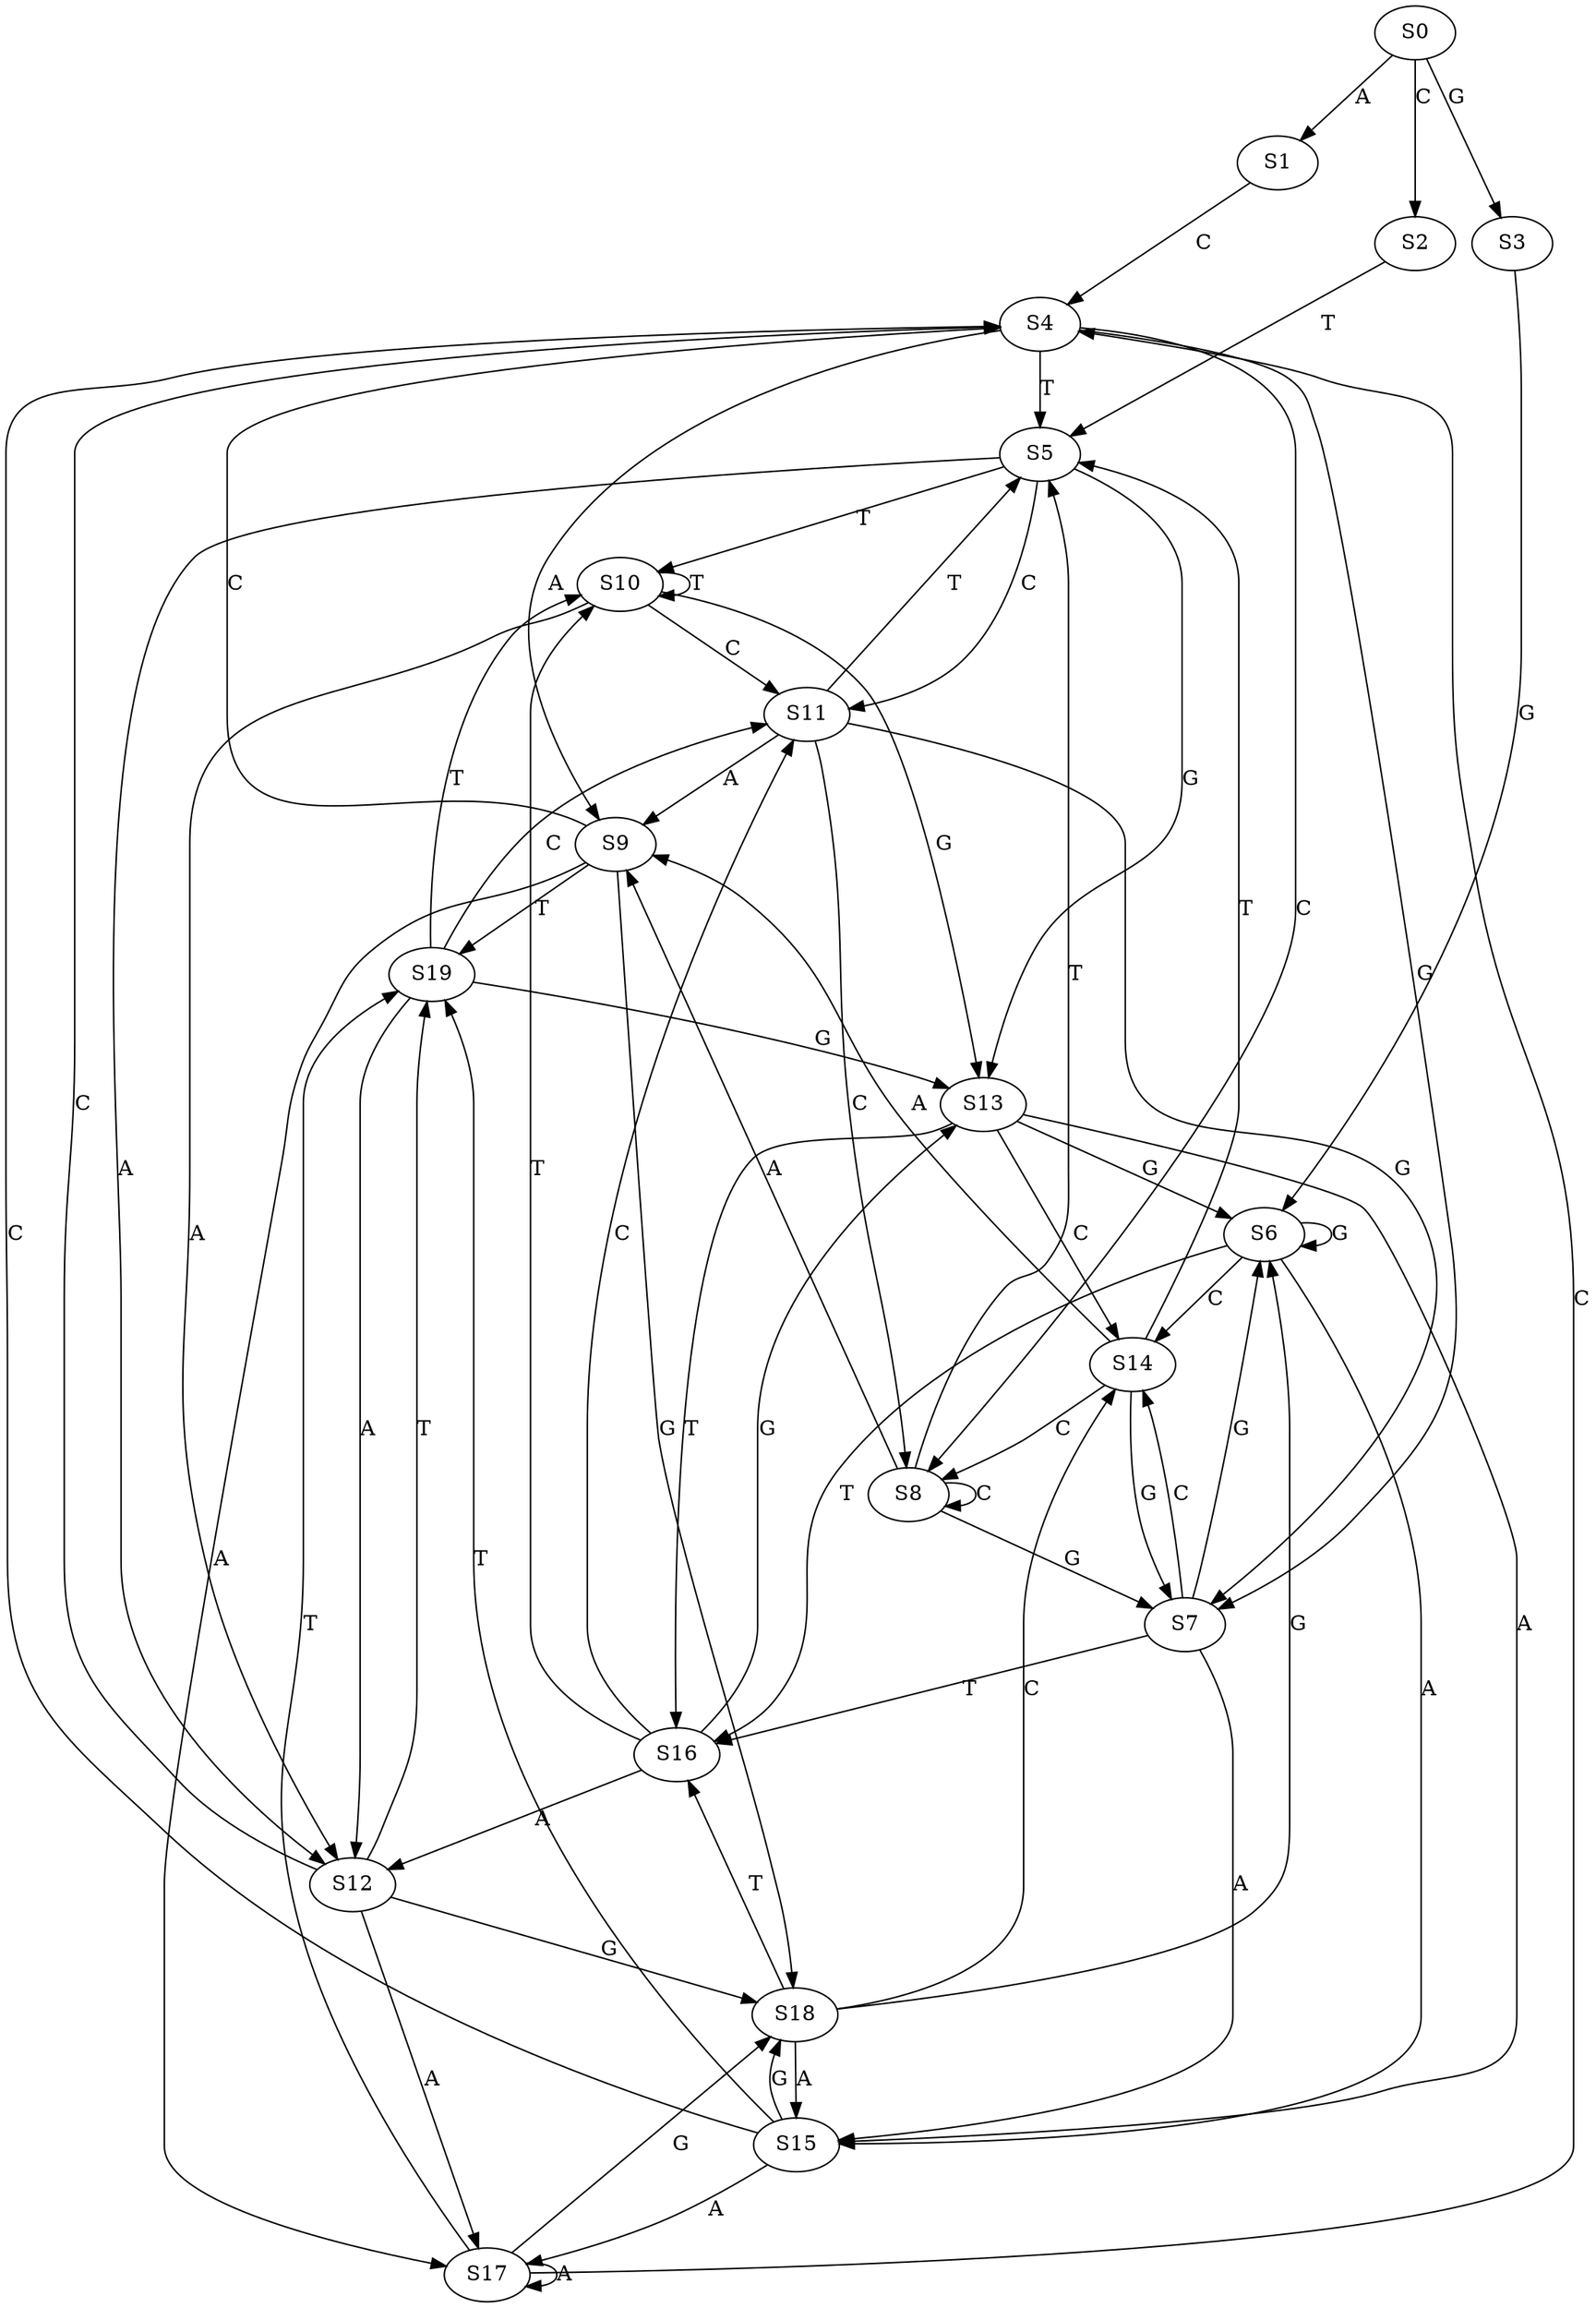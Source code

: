 strict digraph  {
	S0 -> S1 [ label = A ];
	S0 -> S2 [ label = C ];
	S0 -> S3 [ label = G ];
	S1 -> S4 [ label = C ];
	S2 -> S5 [ label = T ];
	S3 -> S6 [ label = G ];
	S4 -> S7 [ label = G ];
	S4 -> S5 [ label = T ];
	S4 -> S8 [ label = C ];
	S4 -> S9 [ label = A ];
	S5 -> S10 [ label = T ];
	S5 -> S11 [ label = C ];
	S5 -> S12 [ label = A ];
	S5 -> S13 [ label = G ];
	S6 -> S14 [ label = C ];
	S6 -> S6 [ label = G ];
	S6 -> S15 [ label = A ];
	S6 -> S16 [ label = T ];
	S7 -> S16 [ label = T ];
	S7 -> S6 [ label = G ];
	S7 -> S15 [ label = A ];
	S7 -> S14 [ label = C ];
	S8 -> S9 [ label = A ];
	S8 -> S8 [ label = C ];
	S8 -> S7 [ label = G ];
	S8 -> S5 [ label = T ];
	S9 -> S17 [ label = A ];
	S9 -> S4 [ label = C ];
	S9 -> S18 [ label = G ];
	S9 -> S19 [ label = T ];
	S10 -> S12 [ label = A ];
	S10 -> S10 [ label = T ];
	S10 -> S13 [ label = G ];
	S10 -> S11 [ label = C ];
	S11 -> S8 [ label = C ];
	S11 -> S9 [ label = A ];
	S11 -> S5 [ label = T ];
	S11 -> S7 [ label = G ];
	S12 -> S18 [ label = G ];
	S12 -> S4 [ label = C ];
	S12 -> S17 [ label = A ];
	S12 -> S19 [ label = T ];
	S13 -> S14 [ label = C ];
	S13 -> S6 [ label = G ];
	S13 -> S16 [ label = T ];
	S13 -> S15 [ label = A ];
	S14 -> S5 [ label = T ];
	S14 -> S9 [ label = A ];
	S14 -> S8 [ label = C ];
	S14 -> S7 [ label = G ];
	S15 -> S4 [ label = C ];
	S15 -> S17 [ label = A ];
	S15 -> S18 [ label = G ];
	S15 -> S19 [ label = T ];
	S16 -> S12 [ label = A ];
	S16 -> S13 [ label = G ];
	S16 -> S10 [ label = T ];
	S16 -> S11 [ label = C ];
	S17 -> S18 [ label = G ];
	S17 -> S17 [ label = A ];
	S17 -> S4 [ label = C ];
	S17 -> S19 [ label = T ];
	S18 -> S15 [ label = A ];
	S18 -> S16 [ label = T ];
	S18 -> S6 [ label = G ];
	S18 -> S14 [ label = C ];
	S19 -> S12 [ label = A ];
	S19 -> S11 [ label = C ];
	S19 -> S10 [ label = T ];
	S19 -> S13 [ label = G ];
}
